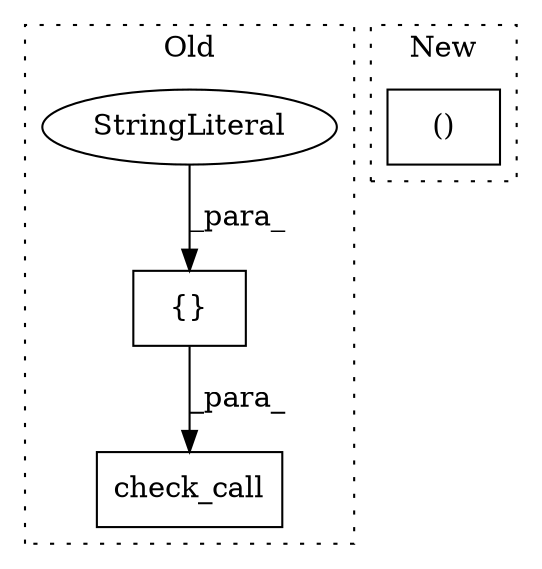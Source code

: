 digraph G {
subgraph cluster0 {
1 [label="check_call" a="32" s="6673,6687" l="11,1" shape="box"];
3 [label="{}" a="4" s="6535,6664" l="1,1" shape="box"];
4 [label="StringLiteral" a="45" s="6536" l="8" shape="ellipse"];
label = "Old";
style="dotted";
}
subgraph cluster1 {
2 [label="()" a="106" s="6039" l="34" shape="box"];
label = "New";
style="dotted";
}
3 -> 1 [label="_para_"];
4 -> 3 [label="_para_"];
}